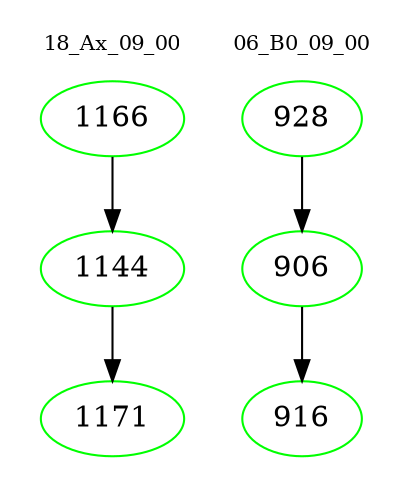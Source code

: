 digraph{
subgraph cluster_0 {
color = white
label = "18_Ax_09_00";
fontsize=10;
T0_1166 [label="1166", color="green"]
T0_1166 -> T0_1144 [color="black"]
T0_1144 [label="1144", color="green"]
T0_1144 -> T0_1171 [color="black"]
T0_1171 [label="1171", color="green"]
}
subgraph cluster_1 {
color = white
label = "06_B0_09_00";
fontsize=10;
T1_928 [label="928", color="green"]
T1_928 -> T1_906 [color="black"]
T1_906 [label="906", color="green"]
T1_906 -> T1_916 [color="black"]
T1_916 [label="916", color="green"]
}
}
